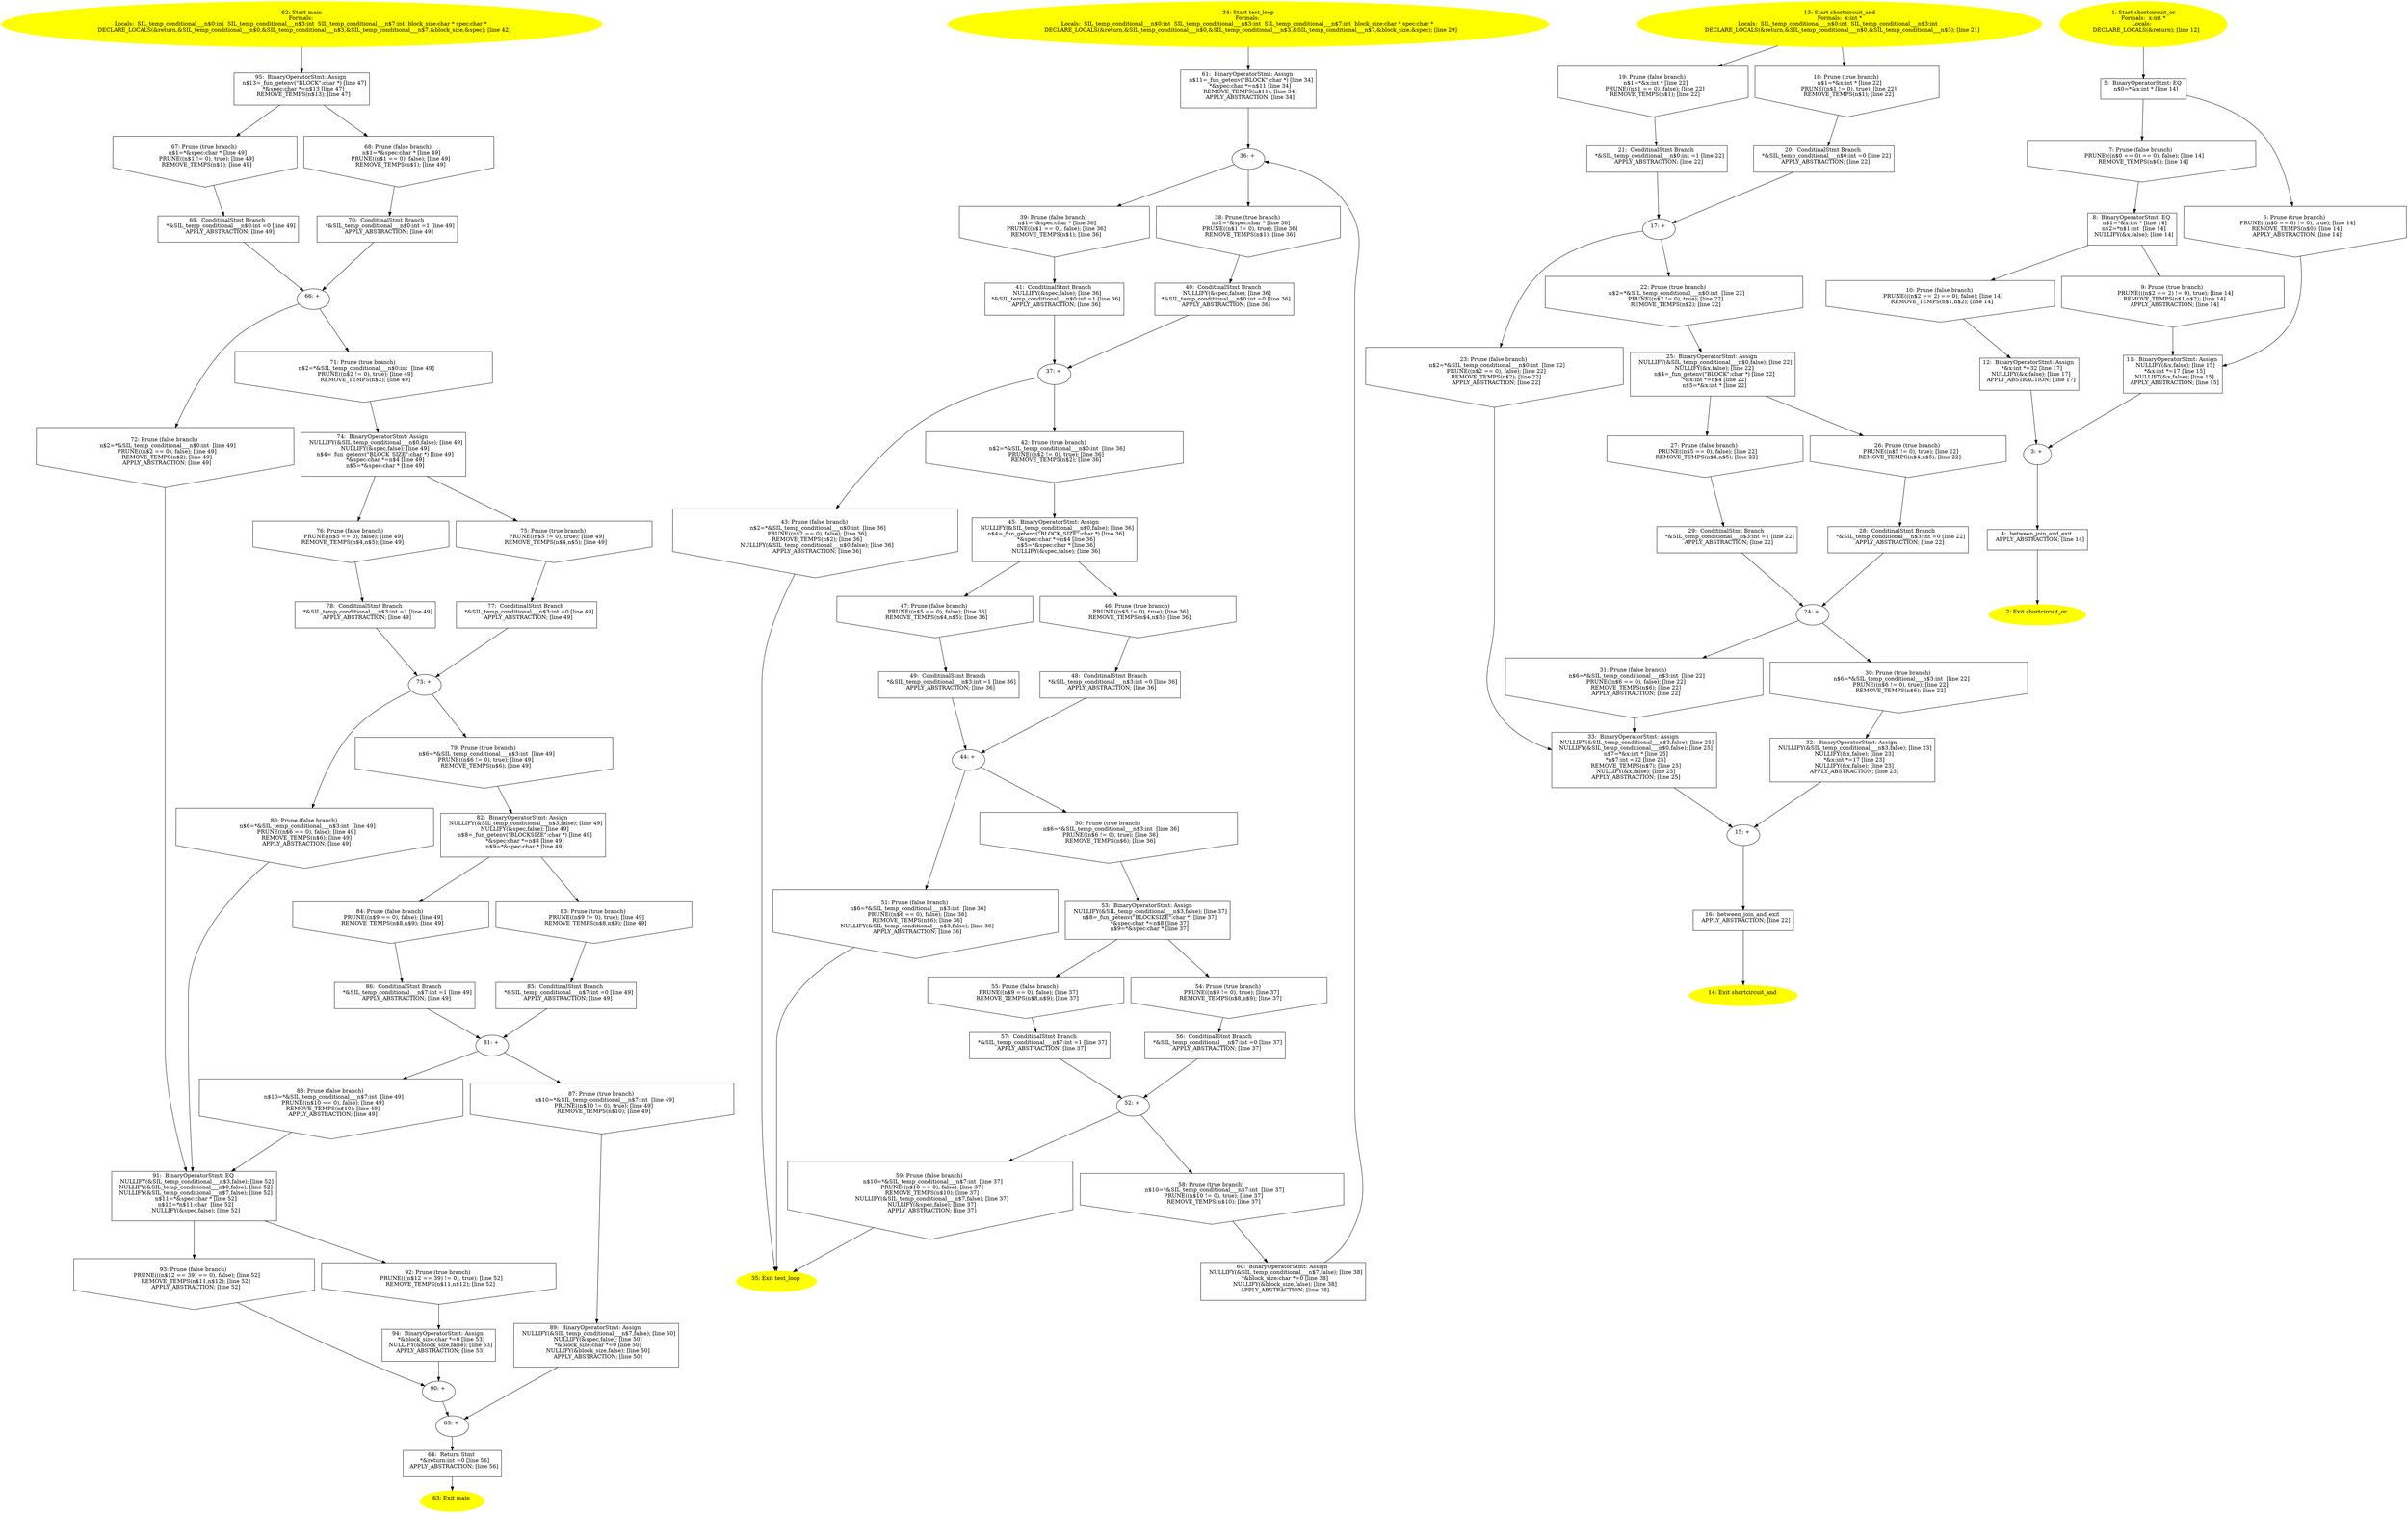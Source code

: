 digraph iCFG {
95 [label="95:  BinaryOperatorStmt: Assign \n   n$13=_fun_getenv(\"BLOCK\":char *) [line 47]\n  *&spec:char *=n$13 [line 47]\n  REMOVE_TEMPS(n$13); [line 47]\n " shape="box"]
	

	 95 -> 67 ;
	 95 -> 68 ;
94 [label="94:  BinaryOperatorStmt: Assign \n   *&block_size:char *=0 [line 53]\n  NULLIFY(&block_size,false); [line 53]\n  APPLY_ABSTRACTION; [line 53]\n " shape="box"]
	

	 94 -> 90 ;
93 [label="93: Prune (false branch) \n   PRUNE(((n$12 == 39) == 0), false); [line 52]\n  REMOVE_TEMPS(n$11,n$12); [line 52]\n  APPLY_ABSTRACTION; [line 52]\n " shape="invhouse"]
	

	 93 -> 90 ;
92 [label="92: Prune (true branch) \n   PRUNE(((n$12 == 39) != 0), true); [line 52]\n  REMOVE_TEMPS(n$11,n$12); [line 52]\n " shape="invhouse"]
	

	 92 -> 94 ;
91 [label="91:  BinaryOperatorStmt: EQ \n   NULLIFY(&SIL_temp_conditional___n$3,false); [line 52]\n  NULLIFY(&SIL_temp_conditional___n$0,false); [line 52]\n  NULLIFY(&SIL_temp_conditional___n$7,false); [line 52]\n  n$11=*&spec:char * [line 52]\n  n$12=*n$11:char  [line 52]\n  NULLIFY(&spec,false); [line 52]\n " shape="box"]
	

	 91 -> 92 ;
	 91 -> 93 ;
90 [label="90: + \n  " ]
	

	 90 -> 65 ;
89 [label="89:  BinaryOperatorStmt: Assign \n   NULLIFY(&SIL_temp_conditional___n$7,false); [line 50]\n  NULLIFY(&spec,false); [line 50]\n  *&block_size:char *=0 [line 50]\n  NULLIFY(&block_size,false); [line 50]\n  APPLY_ABSTRACTION; [line 50]\n " shape="box"]
	

	 89 -> 65 ;
88 [label="88: Prune (false branch) \n   n$10=*&SIL_temp_conditional___n$7:int  [line 49]\n  PRUNE((n$10 == 0), false); [line 49]\n  REMOVE_TEMPS(n$10); [line 49]\n  APPLY_ABSTRACTION; [line 49]\n " shape="invhouse"]
	

	 88 -> 91 ;
87 [label="87: Prune (true branch) \n   n$10=*&SIL_temp_conditional___n$7:int  [line 49]\n  PRUNE((n$10 != 0), true); [line 49]\n  REMOVE_TEMPS(n$10); [line 49]\n " shape="invhouse"]
	

	 87 -> 89 ;
86 [label="86:  ConditinalStmt Branch \n   *&SIL_temp_conditional___n$7:int =1 [line 49]\n  APPLY_ABSTRACTION; [line 49]\n " shape="box"]
	

	 86 -> 81 ;
85 [label="85:  ConditinalStmt Branch \n   *&SIL_temp_conditional___n$7:int =0 [line 49]\n  APPLY_ABSTRACTION; [line 49]\n " shape="box"]
	

	 85 -> 81 ;
84 [label="84: Prune (false branch) \n   PRUNE((n$9 == 0), false); [line 49]\n  REMOVE_TEMPS(n$8,n$9); [line 49]\n " shape="invhouse"]
	

	 84 -> 86 ;
83 [label="83: Prune (true branch) \n   PRUNE((n$9 != 0), true); [line 49]\n  REMOVE_TEMPS(n$8,n$9); [line 49]\n " shape="invhouse"]
	

	 83 -> 85 ;
82 [label="82:  BinaryOperatorStmt: Assign \n   NULLIFY(&SIL_temp_conditional___n$3,false); [line 49]\n  NULLIFY(&spec,false); [line 49]\n  n$8=_fun_getenv(\"BLOCKSIZE\":char *) [line 49]\n  *&spec:char *=n$8 [line 49]\n  n$9=*&spec:char * [line 49]\n " shape="box"]
	

	 82 -> 83 ;
	 82 -> 84 ;
81 [label="81: + \n  " ]
	

	 81 -> 87 ;
	 81 -> 88 ;
80 [label="80: Prune (false branch) \n   n$6=*&SIL_temp_conditional___n$3:int  [line 49]\n  PRUNE((n$6 == 0), false); [line 49]\n  REMOVE_TEMPS(n$6); [line 49]\n  APPLY_ABSTRACTION; [line 49]\n " shape="invhouse"]
	

	 80 -> 91 ;
79 [label="79: Prune (true branch) \n   n$6=*&SIL_temp_conditional___n$3:int  [line 49]\n  PRUNE((n$6 != 0), true); [line 49]\n  REMOVE_TEMPS(n$6); [line 49]\n " shape="invhouse"]
	

	 79 -> 82 ;
78 [label="78:  ConditinalStmt Branch \n   *&SIL_temp_conditional___n$3:int =1 [line 49]\n  APPLY_ABSTRACTION; [line 49]\n " shape="box"]
	

	 78 -> 73 ;
77 [label="77:  ConditinalStmt Branch \n   *&SIL_temp_conditional___n$3:int =0 [line 49]\n  APPLY_ABSTRACTION; [line 49]\n " shape="box"]
	

	 77 -> 73 ;
76 [label="76: Prune (false branch) \n   PRUNE((n$5 == 0), false); [line 49]\n  REMOVE_TEMPS(n$4,n$5); [line 49]\n " shape="invhouse"]
	

	 76 -> 78 ;
75 [label="75: Prune (true branch) \n   PRUNE((n$5 != 0), true); [line 49]\n  REMOVE_TEMPS(n$4,n$5); [line 49]\n " shape="invhouse"]
	

	 75 -> 77 ;
74 [label="74:  BinaryOperatorStmt: Assign \n   NULLIFY(&SIL_temp_conditional___n$0,false); [line 49]\n  NULLIFY(&spec,false); [line 49]\n  n$4=_fun_getenv(\"BLOCK_SIZE\":char *) [line 49]\n  *&spec:char *=n$4 [line 49]\n  n$5=*&spec:char * [line 49]\n " shape="box"]
	

	 74 -> 75 ;
	 74 -> 76 ;
73 [label="73: + \n  " ]
	

	 73 -> 79 ;
	 73 -> 80 ;
72 [label="72: Prune (false branch) \n   n$2=*&SIL_temp_conditional___n$0:int  [line 49]\n  PRUNE((n$2 == 0), false); [line 49]\n  REMOVE_TEMPS(n$2); [line 49]\n  APPLY_ABSTRACTION; [line 49]\n " shape="invhouse"]
	

	 72 -> 91 ;
71 [label="71: Prune (true branch) \n   n$2=*&SIL_temp_conditional___n$0:int  [line 49]\n  PRUNE((n$2 != 0), true); [line 49]\n  REMOVE_TEMPS(n$2); [line 49]\n " shape="invhouse"]
	

	 71 -> 74 ;
70 [label="70:  ConditinalStmt Branch \n   *&SIL_temp_conditional___n$0:int =1 [line 49]\n  APPLY_ABSTRACTION; [line 49]\n " shape="box"]
	

	 70 -> 66 ;
69 [label="69:  ConditinalStmt Branch \n   *&SIL_temp_conditional___n$0:int =0 [line 49]\n  APPLY_ABSTRACTION; [line 49]\n " shape="box"]
	

	 69 -> 66 ;
68 [label="68: Prune (false branch) \n   n$1=*&spec:char * [line 49]\n  PRUNE((n$1 == 0), false); [line 49]\n  REMOVE_TEMPS(n$1); [line 49]\n " shape="invhouse"]
	

	 68 -> 70 ;
67 [label="67: Prune (true branch) \n   n$1=*&spec:char * [line 49]\n  PRUNE((n$1 != 0), true); [line 49]\n  REMOVE_TEMPS(n$1); [line 49]\n " shape="invhouse"]
	

	 67 -> 69 ;
66 [label="66: + \n  " ]
	

	 66 -> 71 ;
	 66 -> 72 ;
65 [label="65: + \n  " ]
	

	 65 -> 64 ;
64 [label="64:  Return Stmt \n   *&return:int =0 [line 56]\n  APPLY_ABSTRACTION; [line 56]\n " shape="box"]
	

	 64 -> 63 ;
63 [label="63: Exit main \n  " color=yellow style=filled]
	

62 [label="62: Start main\nFormals: \nLocals:  SIL_temp_conditional___n$0:int  SIL_temp_conditional___n$3:int  SIL_temp_conditional___n$7:int  block_size:char * spec:char * \n   DECLARE_LOCALS(&return,&SIL_temp_conditional___n$0,&SIL_temp_conditional___n$3,&SIL_temp_conditional___n$7,&block_size,&spec); [line 42]\n " color=yellow style=filled]
	

	 62 -> 95 ;
61 [label="61:  BinaryOperatorStmt: Assign \n   n$11=_fun_getenv(\"BLOCK\":char *) [line 34]\n  *&spec:char *=n$11 [line 34]\n  REMOVE_TEMPS(n$11); [line 34]\n  APPLY_ABSTRACTION; [line 34]\n " shape="box"]
	

	 61 -> 36 ;
60 [label="60:  BinaryOperatorStmt: Assign \n   NULLIFY(&SIL_temp_conditional___n$7,false); [line 38]\n  *&block_size:char *=0 [line 38]\n  NULLIFY(&block_size,false); [line 38]\n  APPLY_ABSTRACTION; [line 38]\n " shape="box"]
	

	 60 -> 36 ;
59 [label="59: Prune (false branch) \n   n$10=*&SIL_temp_conditional___n$7:int  [line 37]\n  PRUNE((n$10 == 0), false); [line 37]\n  REMOVE_TEMPS(n$10); [line 37]\n  NULLIFY(&SIL_temp_conditional___n$7,false); [line 37]\n  NULLIFY(&spec,false); [line 37]\n  APPLY_ABSTRACTION; [line 37]\n " shape="invhouse"]
	

	 59 -> 35 ;
58 [label="58: Prune (true branch) \n   n$10=*&SIL_temp_conditional___n$7:int  [line 37]\n  PRUNE((n$10 != 0), true); [line 37]\n  REMOVE_TEMPS(n$10); [line 37]\n " shape="invhouse"]
	

	 58 -> 60 ;
57 [label="57:  ConditinalStmt Branch \n   *&SIL_temp_conditional___n$7:int =1 [line 37]\n  APPLY_ABSTRACTION; [line 37]\n " shape="box"]
	

	 57 -> 52 ;
56 [label="56:  ConditinalStmt Branch \n   *&SIL_temp_conditional___n$7:int =0 [line 37]\n  APPLY_ABSTRACTION; [line 37]\n " shape="box"]
	

	 56 -> 52 ;
55 [label="55: Prune (false branch) \n   PRUNE((n$9 == 0), false); [line 37]\n  REMOVE_TEMPS(n$8,n$9); [line 37]\n " shape="invhouse"]
	

	 55 -> 57 ;
54 [label="54: Prune (true branch) \n   PRUNE((n$9 != 0), true); [line 37]\n  REMOVE_TEMPS(n$8,n$9); [line 37]\n " shape="invhouse"]
	

	 54 -> 56 ;
53 [label="53:  BinaryOperatorStmt: Assign \n   NULLIFY(&SIL_temp_conditional___n$3,false); [line 37]\n  n$8=_fun_getenv(\"BLOCKSIZE\":char *) [line 37]\n  *&spec:char *=n$8 [line 37]\n  n$9=*&spec:char * [line 37]\n " shape="box"]
	

	 53 -> 54 ;
	 53 -> 55 ;
52 [label="52: + \n  " ]
	

	 52 -> 58 ;
	 52 -> 59 ;
51 [label="51: Prune (false branch) \n   n$6=*&SIL_temp_conditional___n$3:int  [line 36]\n  PRUNE((n$6 == 0), false); [line 36]\n  REMOVE_TEMPS(n$6); [line 36]\n  NULLIFY(&SIL_temp_conditional___n$3,false); [line 36]\n  APPLY_ABSTRACTION; [line 36]\n " shape="invhouse"]
	

	 51 -> 35 ;
50 [label="50: Prune (true branch) \n   n$6=*&SIL_temp_conditional___n$3:int  [line 36]\n  PRUNE((n$6 != 0), true); [line 36]\n  REMOVE_TEMPS(n$6); [line 36]\n " shape="invhouse"]
	

	 50 -> 53 ;
49 [label="49:  ConditinalStmt Branch \n   *&SIL_temp_conditional___n$3:int =1 [line 36]\n  APPLY_ABSTRACTION; [line 36]\n " shape="box"]
	

	 49 -> 44 ;
48 [label="48:  ConditinalStmt Branch \n   *&SIL_temp_conditional___n$3:int =0 [line 36]\n  APPLY_ABSTRACTION; [line 36]\n " shape="box"]
	

	 48 -> 44 ;
47 [label="47: Prune (false branch) \n   PRUNE((n$5 == 0), false); [line 36]\n  REMOVE_TEMPS(n$4,n$5); [line 36]\n " shape="invhouse"]
	

	 47 -> 49 ;
46 [label="46: Prune (true branch) \n   PRUNE((n$5 != 0), true); [line 36]\n  REMOVE_TEMPS(n$4,n$5); [line 36]\n " shape="invhouse"]
	

	 46 -> 48 ;
45 [label="45:  BinaryOperatorStmt: Assign \n   NULLIFY(&SIL_temp_conditional___n$0,false); [line 36]\n  n$4=_fun_getenv(\"BLOCK_SIZE\":char *) [line 36]\n  *&spec:char *=n$4 [line 36]\n  n$5=*&spec:char * [line 36]\n  NULLIFY(&spec,false); [line 36]\n " shape="box"]
	

	 45 -> 46 ;
	 45 -> 47 ;
44 [label="44: + \n  " ]
	

	 44 -> 50 ;
	 44 -> 51 ;
43 [label="43: Prune (false branch) \n   n$2=*&SIL_temp_conditional___n$0:int  [line 36]\n  PRUNE((n$2 == 0), false); [line 36]\n  REMOVE_TEMPS(n$2); [line 36]\n  NULLIFY(&SIL_temp_conditional___n$0,false); [line 36]\n  APPLY_ABSTRACTION; [line 36]\n " shape="invhouse"]
	

	 43 -> 35 ;
42 [label="42: Prune (true branch) \n   n$2=*&SIL_temp_conditional___n$0:int  [line 36]\n  PRUNE((n$2 != 0), true); [line 36]\n  REMOVE_TEMPS(n$2); [line 36]\n " shape="invhouse"]
	

	 42 -> 45 ;
41 [label="41:  ConditinalStmt Branch \n   NULLIFY(&spec,false); [line 36]\n  *&SIL_temp_conditional___n$0:int =1 [line 36]\n  APPLY_ABSTRACTION; [line 36]\n " shape="box"]
	

	 41 -> 37 ;
40 [label="40:  ConditinalStmt Branch \n   NULLIFY(&spec,false); [line 36]\n  *&SIL_temp_conditional___n$0:int =0 [line 36]\n  APPLY_ABSTRACTION; [line 36]\n " shape="box"]
	

	 40 -> 37 ;
39 [label="39: Prune (false branch) \n   n$1=*&spec:char * [line 36]\n  PRUNE((n$1 == 0), false); [line 36]\n  REMOVE_TEMPS(n$1); [line 36]\n " shape="invhouse"]
	

	 39 -> 41 ;
38 [label="38: Prune (true branch) \n   n$1=*&spec:char * [line 36]\n  PRUNE((n$1 != 0), true); [line 36]\n  REMOVE_TEMPS(n$1); [line 36]\n " shape="invhouse"]
	

	 38 -> 40 ;
37 [label="37: + \n  " ]
	

	 37 -> 42 ;
	 37 -> 43 ;
36 [label="36: + \n  " ]
	

	 36 -> 38 ;
	 36 -> 39 ;
35 [label="35: Exit test_loop \n  " color=yellow style=filled]
	

34 [label="34: Start test_loop\nFormals: \nLocals:  SIL_temp_conditional___n$0:int  SIL_temp_conditional___n$3:int  SIL_temp_conditional___n$7:int  block_size:char * spec:char * \n   DECLARE_LOCALS(&return,&SIL_temp_conditional___n$0,&SIL_temp_conditional___n$3,&SIL_temp_conditional___n$7,&block_size,&spec); [line 29]\n " color=yellow style=filled]
	

	 34 -> 61 ;
33 [label="33:  BinaryOperatorStmt: Assign \n   NULLIFY(&SIL_temp_conditional___n$3,false); [line 25]\n  NULLIFY(&SIL_temp_conditional___n$0,false); [line 25]\n  n$7=*&x:int * [line 25]\n  *n$7:int =32 [line 25]\n  REMOVE_TEMPS(n$7); [line 25]\n  NULLIFY(&x,false); [line 25]\n  APPLY_ABSTRACTION; [line 25]\n " shape="box"]
	

	 33 -> 15 ;
32 [label="32:  BinaryOperatorStmt: Assign \n   NULLIFY(&SIL_temp_conditional___n$3,false); [line 23]\n  NULLIFY(&x,false); [line 23]\n  *&x:int *=17 [line 23]\n  NULLIFY(&x,false); [line 23]\n  APPLY_ABSTRACTION; [line 23]\n " shape="box"]
	

	 32 -> 15 ;
31 [label="31: Prune (false branch) \n   n$6=*&SIL_temp_conditional___n$3:int  [line 22]\n  PRUNE((n$6 == 0), false); [line 22]\n  REMOVE_TEMPS(n$6); [line 22]\n  APPLY_ABSTRACTION; [line 22]\n " shape="invhouse"]
	

	 31 -> 33 ;
30 [label="30: Prune (true branch) \n   n$6=*&SIL_temp_conditional___n$3:int  [line 22]\n  PRUNE((n$6 != 0), true); [line 22]\n  REMOVE_TEMPS(n$6); [line 22]\n " shape="invhouse"]
	

	 30 -> 32 ;
29 [label="29:  ConditinalStmt Branch \n   *&SIL_temp_conditional___n$3:int =1 [line 22]\n  APPLY_ABSTRACTION; [line 22]\n " shape="box"]
	

	 29 -> 24 ;
28 [label="28:  ConditinalStmt Branch \n   *&SIL_temp_conditional___n$3:int =0 [line 22]\n  APPLY_ABSTRACTION; [line 22]\n " shape="box"]
	

	 28 -> 24 ;
27 [label="27: Prune (false branch) \n   PRUNE((n$5 == 0), false); [line 22]\n  REMOVE_TEMPS(n$4,n$5); [line 22]\n " shape="invhouse"]
	

	 27 -> 29 ;
26 [label="26: Prune (true branch) \n   PRUNE((n$5 != 0), true); [line 22]\n  REMOVE_TEMPS(n$4,n$5); [line 22]\n " shape="invhouse"]
	

	 26 -> 28 ;
25 [label="25:  BinaryOperatorStmt: Assign \n   NULLIFY(&SIL_temp_conditional___n$0,false); [line 22]\n  NULLIFY(&x,false); [line 22]\n  n$4=_fun_getenv(\"BLOCK\":char *) [line 22]\n  *&x:int *=n$4 [line 22]\n  n$5=*&x:int * [line 22]\n " shape="box"]
	

	 25 -> 26 ;
	 25 -> 27 ;
24 [label="24: + \n  " ]
	

	 24 -> 30 ;
	 24 -> 31 ;
23 [label="23: Prune (false branch) \n   n$2=*&SIL_temp_conditional___n$0:int  [line 22]\n  PRUNE((n$2 == 0), false); [line 22]\n  REMOVE_TEMPS(n$2); [line 22]\n  APPLY_ABSTRACTION; [line 22]\n " shape="invhouse"]
	

	 23 -> 33 ;
22 [label="22: Prune (true branch) \n   n$2=*&SIL_temp_conditional___n$0:int  [line 22]\n  PRUNE((n$2 != 0), true); [line 22]\n  REMOVE_TEMPS(n$2); [line 22]\n " shape="invhouse"]
	

	 22 -> 25 ;
21 [label="21:  ConditinalStmt Branch \n   *&SIL_temp_conditional___n$0:int =1 [line 22]\n  APPLY_ABSTRACTION; [line 22]\n " shape="box"]
	

	 21 -> 17 ;
20 [label="20:  ConditinalStmt Branch \n   *&SIL_temp_conditional___n$0:int =0 [line 22]\n  APPLY_ABSTRACTION; [line 22]\n " shape="box"]
	

	 20 -> 17 ;
19 [label="19: Prune (false branch) \n   n$1=*&x:int * [line 22]\n  PRUNE((n$1 == 0), false); [line 22]\n  REMOVE_TEMPS(n$1); [line 22]\n " shape="invhouse"]
	

	 19 -> 21 ;
18 [label="18: Prune (true branch) \n   n$1=*&x:int * [line 22]\n  PRUNE((n$1 != 0), true); [line 22]\n  REMOVE_TEMPS(n$1); [line 22]\n " shape="invhouse"]
	

	 18 -> 20 ;
17 [label="17: + \n  " ]
	

	 17 -> 22 ;
	 17 -> 23 ;
16 [label="16:  between_join_and_exit \n   APPLY_ABSTRACTION; [line 22]\n " shape="box"]
	

	 16 -> 14 ;
15 [label="15: + \n  " ]
	

	 15 -> 16 ;
14 [label="14: Exit shortcircuit_and \n  " color=yellow style=filled]
	

13 [label="13: Start shortcircuit_and\nFormals:  x:int *\nLocals:  SIL_temp_conditional___n$0:int  SIL_temp_conditional___n$3:int  \n   DECLARE_LOCALS(&return,&SIL_temp_conditional___n$0,&SIL_temp_conditional___n$3); [line 21]\n " color=yellow style=filled]
	

	 13 -> 18 ;
	 13 -> 19 ;
12 [label="12:  BinaryOperatorStmt: Assign \n   *&x:int *=32 [line 17]\n  NULLIFY(&x,false); [line 17]\n  APPLY_ABSTRACTION; [line 17]\n " shape="box"]
	

	 12 -> 3 ;
11 [label="11:  BinaryOperatorStmt: Assign \n   NULLIFY(&x,false); [line 15]\n  *&x:int *=17 [line 15]\n  NULLIFY(&x,false); [line 15]\n  APPLY_ABSTRACTION; [line 15]\n " shape="box"]
	

	 11 -> 3 ;
10 [label="10: Prune (false branch) \n   PRUNE(((n$2 == 2) == 0), false); [line 14]\n  REMOVE_TEMPS(n$1,n$2); [line 14]\n " shape="invhouse"]
	

	 10 -> 12 ;
9 [label="9: Prune (true branch) \n   PRUNE(((n$2 == 2) != 0), true); [line 14]\n  REMOVE_TEMPS(n$1,n$2); [line 14]\n  APPLY_ABSTRACTION; [line 14]\n " shape="invhouse"]
	

	 9 -> 11 ;
8 [label="8:  BinaryOperatorStmt: EQ \n   n$1=*&x:int * [line 14]\n  n$2=*n$1:int  [line 14]\n  NULLIFY(&x,false); [line 14]\n " shape="box"]
	

	 8 -> 9 ;
	 8 -> 10 ;
7 [label="7: Prune (false branch) \n   PRUNE(((n$0 == 0) == 0), false); [line 14]\n  REMOVE_TEMPS(n$0); [line 14]\n " shape="invhouse"]
	

	 7 -> 8 ;
6 [label="6: Prune (true branch) \n   PRUNE(((n$0 == 0) != 0), true); [line 14]\n  REMOVE_TEMPS(n$0); [line 14]\n  APPLY_ABSTRACTION; [line 14]\n " shape="invhouse"]
	

	 6 -> 11 ;
5 [label="5:  BinaryOperatorStmt: EQ \n   n$0=*&x:int * [line 14]\n " shape="box"]
	

	 5 -> 6 ;
	 5 -> 7 ;
4 [label="4:  between_join_and_exit \n   APPLY_ABSTRACTION; [line 14]\n " shape="box"]
	

	 4 -> 2 ;
3 [label="3: + \n  " ]
	

	 3 -> 4 ;
2 [label="2: Exit shortcircuit_or \n  " color=yellow style=filled]
	

1 [label="1: Start shortcircuit_or\nFormals:  x:int *\nLocals:  \n   DECLARE_LOCALS(&return); [line 12]\n " color=yellow style=filled]
	

	 1 -> 5 ;
}
